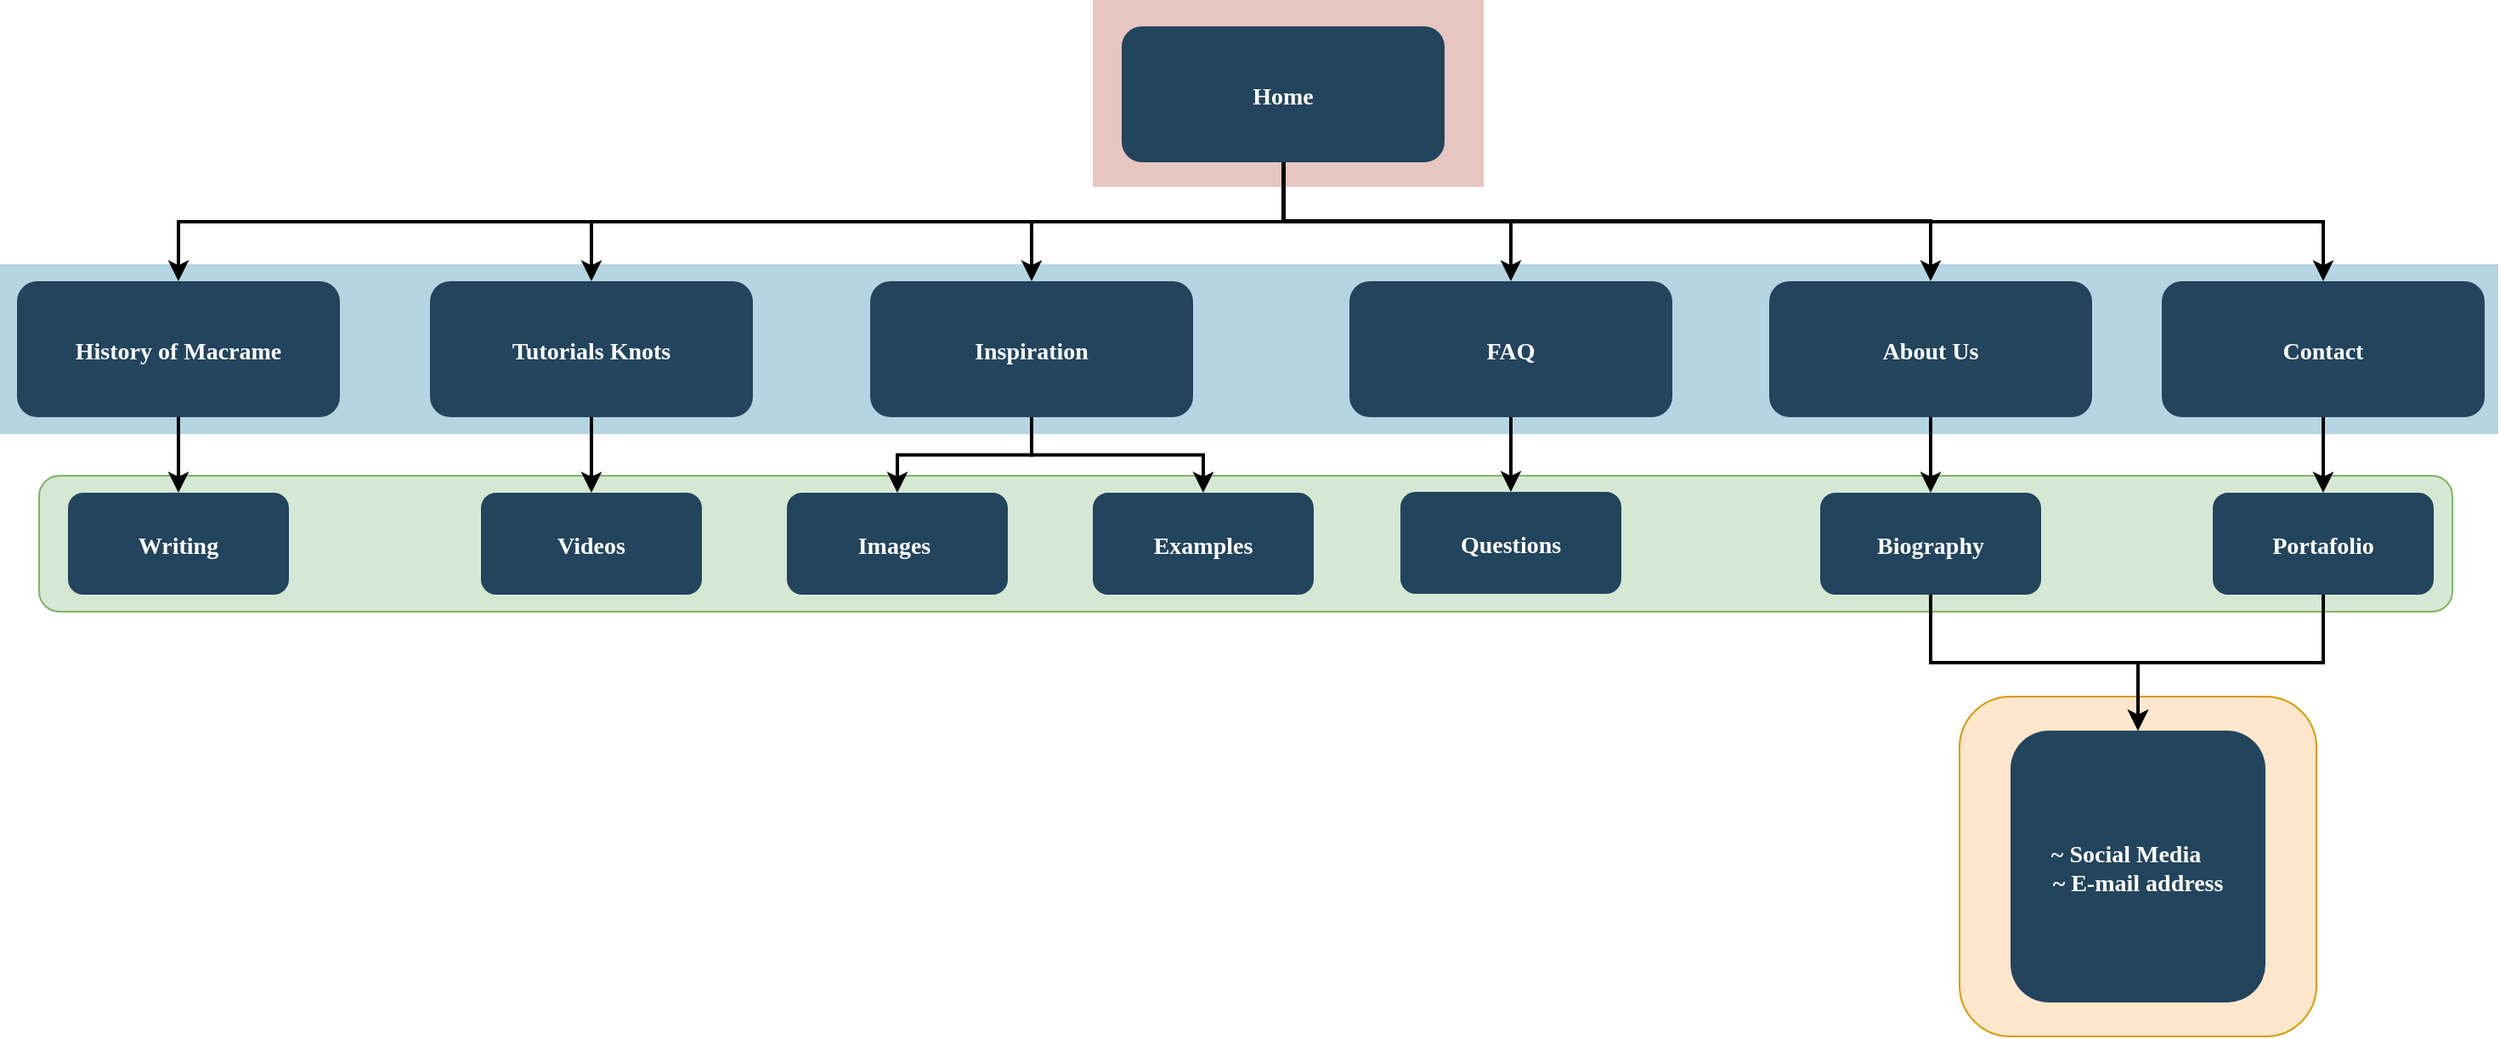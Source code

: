<mxfile version="14.8.4" type="github"><diagram name="Page-1" id="2c0d36ab-eaac-3732-788b-9136903baeff"><mxGraphModel dx="1422" dy="737" grid="1" gridSize="10" guides="1" tooltips="1" connect="1" arrows="1" fold="1" page="1" pageScale="1.5" pageWidth="1169" pageHeight="827" background="none" math="0" shadow="0"><root><mxCell id="0"/><mxCell id="1" parent="0"/><mxCell id="JU4MaKnhAtaBwKO-VjcU-170" value="" style="rounded=1;whiteSpace=wrap;html=1;fillColor=#ffe6cc;strokeColor=#d79b00;" vertex="1" parent="1"><mxGeometry x="1250" y="580" width="210" height="200" as="geometry"/></mxCell><mxCell id="JU4MaKnhAtaBwKO-VjcU-169" value="" style="rounded=1;whiteSpace=wrap;html=1;fillColor=#d5e8d4;strokeColor=#82b366;" vertex="1" parent="1"><mxGeometry x="120" y="450" width="1420" height="80" as="geometry"/></mxCell><mxCell id="123" value="" style="fillColor=#AE4132;strokeColor=none;opacity=30;" parent="1" vertex="1"><mxGeometry x="740" y="170" width="230" height="110" as="geometry"/></mxCell><mxCell id="122" value="" style="fillColor=#10739E;strokeColor=none;opacity=30;" parent="1" vertex="1"><mxGeometry x="97" y="325.5" width="1470" height="100.0" as="geometry"/></mxCell><mxCell id="JU4MaKnhAtaBwKO-VjcU-173" style="edgeStyle=orthogonalEdgeStyle;rounded=0;orthogonalLoop=1;jettySize=auto;html=1;exitX=0.5;exitY=1;exitDx=0;exitDy=0;entryX=0.5;entryY=0;entryDx=0;entryDy=0;strokeWidth=2;" edge="1" parent="1" source="2" target="JU4MaKnhAtaBwKO-VjcU-129"><mxGeometry relative="1" as="geometry"/></mxCell><mxCell id="2" value="Home" style="rounded=1;fillColor=#23445D;gradientColor=none;strokeColor=none;fontColor=#FFFFFF;fontStyle=1;fontFamily=Tahoma;fontSize=14" parent="1" vertex="1"><mxGeometry x="757" y="185.5" width="190" height="80" as="geometry"/></mxCell><mxCell id="JU4MaKnhAtaBwKO-VjcU-139" style="edgeStyle=orthogonalEdgeStyle;rounded=0;orthogonalLoop=1;jettySize=auto;html=1;exitX=0.5;exitY=1;exitDx=0;exitDy=0;entryX=0.5;entryY=0;entryDx=0;entryDy=0;strokeWidth=2;" edge="1" parent="1" source="4" target="JU4MaKnhAtaBwKO-VjcU-135"><mxGeometry relative="1" as="geometry"/></mxCell><mxCell id="4" value="FAQ" style="rounded=1;fillColor=#23445D;gradientColor=none;strokeColor=none;fontColor=#FFFFFF;fontStyle=1;fontFamily=Tahoma;fontSize=14" parent="1" vertex="1"><mxGeometry x="891.0" y="335.5" width="190" height="80" as="geometry"/></mxCell><mxCell id="9" value="" style="edgeStyle=elbowEdgeStyle;elbow=vertical;strokeWidth=2;rounded=0" parent="1" source="2" target="4" edge="1"><mxGeometry x="337" y="215.5" width="100" height="100" as="geometry"><mxPoint x="337" y="315.5" as="sourcePoint"/><mxPoint x="437" y="215.5" as="targetPoint"/></mxGeometry></mxCell><mxCell id="JU4MaKnhAtaBwKO-VjcU-145" style="edgeStyle=orthogonalEdgeStyle;rounded=0;orthogonalLoop=1;jettySize=auto;html=1;exitX=0.5;exitY=1;exitDx=0;exitDy=0;entryX=0.5;entryY=0;entryDx=0;entryDy=0;strokeWidth=2;" edge="1" parent="1" source="10" target="JU4MaKnhAtaBwKO-VjcU-132"><mxGeometry relative="1" as="geometry"/></mxCell><mxCell id="JU4MaKnhAtaBwKO-VjcU-147" style="edgeStyle=orthogonalEdgeStyle;rounded=0;orthogonalLoop=1;jettySize=auto;html=1;exitX=0.5;exitY=1;exitDx=0;exitDy=0;entryX=0.5;entryY=0;entryDx=0;entryDy=0;strokeWidth=2;" edge="1" parent="1" source="10" target="JU4MaKnhAtaBwKO-VjcU-133"><mxGeometry relative="1" as="geometry"/></mxCell><mxCell id="10" value="Inspiration" style="rounded=1;fillColor=#23445D;gradientColor=none;strokeColor=none;fontColor=#FFFFFF;fontStyle=1;fontFamily=Tahoma;fontSize=14" parent="1" vertex="1"><mxGeometry x="609" y="335.5" width="190" height="80" as="geometry"/></mxCell><mxCell id="JU4MaKnhAtaBwKO-VjcU-137" style="edgeStyle=orthogonalEdgeStyle;rounded=0;orthogonalLoop=1;jettySize=auto;html=1;exitX=0.5;exitY=1;exitDx=0;exitDy=0;entryX=0.5;entryY=0;entryDx=0;entryDy=0;strokeWidth=2;" edge="1" parent="1" source="12" target="29"><mxGeometry relative="1" as="geometry"/></mxCell><mxCell id="12" value="Tutorials Knots" style="rounded=1;fillColor=#23445D;gradientColor=none;strokeColor=none;fontColor=#FFFFFF;fontStyle=1;fontFamily=Tahoma;fontSize=14" parent="1" vertex="1"><mxGeometry x="350.0" y="335.5" width="190" height="80" as="geometry"/></mxCell><mxCell id="13" value="History of Macrame" style="rounded=1;fillColor=#23445D;gradientColor=none;strokeColor=none;fontColor=#FFFFFF;fontStyle=1;fontFamily=Tahoma;fontSize=14" parent="1" vertex="1"><mxGeometry x="107" y="335.5" width="190" height="80" as="geometry"/></mxCell><mxCell id="16" value="Writing" style="rounded=1;fillColor=#23445D;gradientColor=none;strokeColor=none;fontColor=#FFFFFF;fontStyle=1;fontFamily=Tahoma;fontSize=14" parent="1" vertex="1"><mxGeometry x="137" y="460" width="130" height="60" as="geometry"/></mxCell><mxCell id="29" value="Videos" style="rounded=1;fillColor=#23445D;gradientColor=none;strokeColor=none;fontColor=#FFFFFF;fontStyle=1;fontFamily=Tahoma;fontSize=14" parent="1" vertex="1"><mxGeometry x="380" y="460" width="130" height="60" as="geometry"/></mxCell><mxCell id="59" value="" style="edgeStyle=elbowEdgeStyle;elbow=vertical;strokeWidth=2;rounded=0" parent="1" source="2" target="12" edge="1"><mxGeometry x="347" y="225.5" width="100" height="100" as="geometry"><mxPoint x="862.0" y="275.5" as="sourcePoint"/><mxPoint x="1467.0" y="345.5" as="targetPoint"/></mxGeometry></mxCell><mxCell id="61" value="" style="edgeStyle=elbowEdgeStyle;elbow=vertical;strokeWidth=2;rounded=0" parent="1" source="2" target="13" edge="1"><mxGeometry x="-23" y="135.5" width="100" height="100" as="geometry"><mxPoint x="-23" y="235.5" as="sourcePoint"/><mxPoint x="77" y="135.5" as="targetPoint"/></mxGeometry></mxCell><mxCell id="64" value="" style="edgeStyle=elbowEdgeStyle;elbow=horizontal;strokeWidth=2;rounded=0" parent="1" source="13" target="16" edge="1"><mxGeometry x="-23" y="135.5" width="100" height="100" as="geometry"><mxPoint x="-23" y="235.5" as="sourcePoint"/><mxPoint x="77" y="135.5" as="targetPoint"/><Array as="points"><mxPoint x="202" y="435.5"/></Array></mxGeometry></mxCell><mxCell id="JU4MaKnhAtaBwKO-VjcU-151" style="edgeStyle=orthogonalEdgeStyle;rounded=0;orthogonalLoop=1;jettySize=auto;html=1;exitX=0.5;exitY=1;exitDx=0;exitDy=0;entryX=0.5;entryY=0;entryDx=0;entryDy=0;strokeWidth=2;" edge="1" parent="1" source="JU4MaKnhAtaBwKO-VjcU-124" target="JU4MaKnhAtaBwKO-VjcU-148"><mxGeometry relative="1" as="geometry"/></mxCell><mxCell id="JU4MaKnhAtaBwKO-VjcU-124" value="About Us" style="rounded=1;fillColor=#23445D;gradientColor=none;strokeColor=none;fontColor=#FFFFFF;fontStyle=1;fontFamily=Tahoma;fontSize=14" vertex="1" parent="1"><mxGeometry x="1138" y="335.5" width="190" height="80" as="geometry"/></mxCell><mxCell id="JU4MaKnhAtaBwKO-VjcU-127" value="" style="edgeStyle=elbowEdgeStyle;elbow=vertical;strokeWidth=2;rounded=0;entryX=0.5;entryY=0;entryDx=0;entryDy=0;" edge="1" parent="1" target="10"><mxGeometry x="347.5" y="225.5" width="100" height="100" as="geometry"><mxPoint x="852.5" y="265.5" as="sourcePoint"/><mxPoint x="565.5" y="325.5" as="targetPoint"/><Array as="points"><mxPoint x="605.5" y="300.5"/></Array></mxGeometry></mxCell><mxCell id="JU4MaKnhAtaBwKO-VjcU-128" value="" style="edgeStyle=elbowEdgeStyle;elbow=vertical;strokeWidth=2;rounded=0;exitX=0.5;exitY=1;exitDx=0;exitDy=0;entryX=0.5;entryY=0;entryDx=0;entryDy=0;" edge="1" parent="1" source="2" target="JU4MaKnhAtaBwKO-VjcU-124"><mxGeometry x="381" y="215.5" width="100" height="100" as="geometry"><mxPoint x="896" y="265.5" as="sourcePoint"/><mxPoint x="1270" y="380" as="targetPoint"/><Array as="points"><mxPoint x="1259" y="300"/><mxPoint x="1259" y="300"/><mxPoint x="1109" y="290"/></Array></mxGeometry></mxCell><mxCell id="JU4MaKnhAtaBwKO-VjcU-152" style="edgeStyle=orthogonalEdgeStyle;rounded=0;orthogonalLoop=1;jettySize=auto;html=1;exitX=0.5;exitY=1;exitDx=0;exitDy=0;entryX=0.5;entryY=0;entryDx=0;entryDy=0;strokeWidth=2;" edge="1" parent="1" source="JU4MaKnhAtaBwKO-VjcU-129" target="JU4MaKnhAtaBwKO-VjcU-149"><mxGeometry relative="1" as="geometry"/></mxCell><mxCell id="JU4MaKnhAtaBwKO-VjcU-129" value="Contact" style="rounded=1;fillColor=#23445D;gradientColor=none;strokeColor=none;fontColor=#FFFFFF;fontStyle=1;fontFamily=Tahoma;fontSize=14" vertex="1" parent="1"><mxGeometry x="1369" y="335.5" width="190" height="80" as="geometry"/></mxCell><mxCell id="JU4MaKnhAtaBwKO-VjcU-132" value="Images " style="rounded=1;fillColor=#23445D;gradientColor=none;strokeColor=none;fontColor=#FFFFFF;fontStyle=1;fontFamily=Tahoma;fontSize=14" vertex="1" parent="1"><mxGeometry x="560" y="460" width="130" height="60" as="geometry"/></mxCell><mxCell id="JU4MaKnhAtaBwKO-VjcU-133" value="Examples" style="rounded=1;fillColor=#23445D;gradientColor=none;strokeColor=none;fontColor=#FFFFFF;fontStyle=1;fontFamily=Tahoma;fontSize=14" vertex="1" parent="1"><mxGeometry x="740" y="460" width="130" height="60" as="geometry"/></mxCell><mxCell id="JU4MaKnhAtaBwKO-VjcU-135" value="Questions" style="rounded=1;fillColor=#23445D;gradientColor=none;strokeColor=none;fontColor=#FFFFFF;fontStyle=1;fontFamily=Tahoma;fontSize=14" vertex="1" parent="1"><mxGeometry x="921" y="459.5" width="130" height="60" as="geometry"/></mxCell><mxCell id="JU4MaKnhAtaBwKO-VjcU-167" style="edgeStyle=orthogonalEdgeStyle;rounded=0;orthogonalLoop=1;jettySize=auto;html=1;entryX=0.5;entryY=0;entryDx=0;entryDy=0;strokeWidth=2;" edge="1" parent="1" source="JU4MaKnhAtaBwKO-VjcU-148" target="JU4MaKnhAtaBwKO-VjcU-153"><mxGeometry relative="1" as="geometry"/></mxCell><mxCell id="JU4MaKnhAtaBwKO-VjcU-148" value="Biography" style="rounded=1;fillColor=#23445D;gradientColor=none;strokeColor=none;fontColor=#FFFFFF;fontStyle=1;fontFamily=Tahoma;fontSize=14" vertex="1" parent="1"><mxGeometry x="1168" y="460" width="130" height="60" as="geometry"/></mxCell><mxCell id="JU4MaKnhAtaBwKO-VjcU-168" style="edgeStyle=orthogonalEdgeStyle;rounded=0;orthogonalLoop=1;jettySize=auto;html=1;exitX=0.5;exitY=1;exitDx=0;exitDy=0;entryX=0.5;entryY=0;entryDx=0;entryDy=0;strokeWidth=2;" edge="1" parent="1" source="JU4MaKnhAtaBwKO-VjcU-149" target="JU4MaKnhAtaBwKO-VjcU-153"><mxGeometry relative="1" as="geometry"/></mxCell><mxCell id="JU4MaKnhAtaBwKO-VjcU-149" value="Portafolio" style="rounded=1;fillColor=#23445D;gradientColor=none;strokeColor=none;fontColor=#FFFFFF;fontStyle=1;fontFamily=Tahoma;fontSize=14" vertex="1" parent="1"><mxGeometry x="1399" y="460" width="130" height="60" as="geometry"/></mxCell><mxCell id="JU4MaKnhAtaBwKO-VjcU-153" value="~ Social Media    &#10;~ E-mail address" style="rounded=1;fillColor=#23445D;gradientColor=none;strokeColor=none;fontColor=#FFFFFF;fontStyle=1;fontFamily=Tahoma;fontSize=14" vertex="1" parent="1"><mxGeometry x="1280" y="600" width="150" height="160" as="geometry"/></mxCell></root></mxGraphModel></diagram></mxfile>